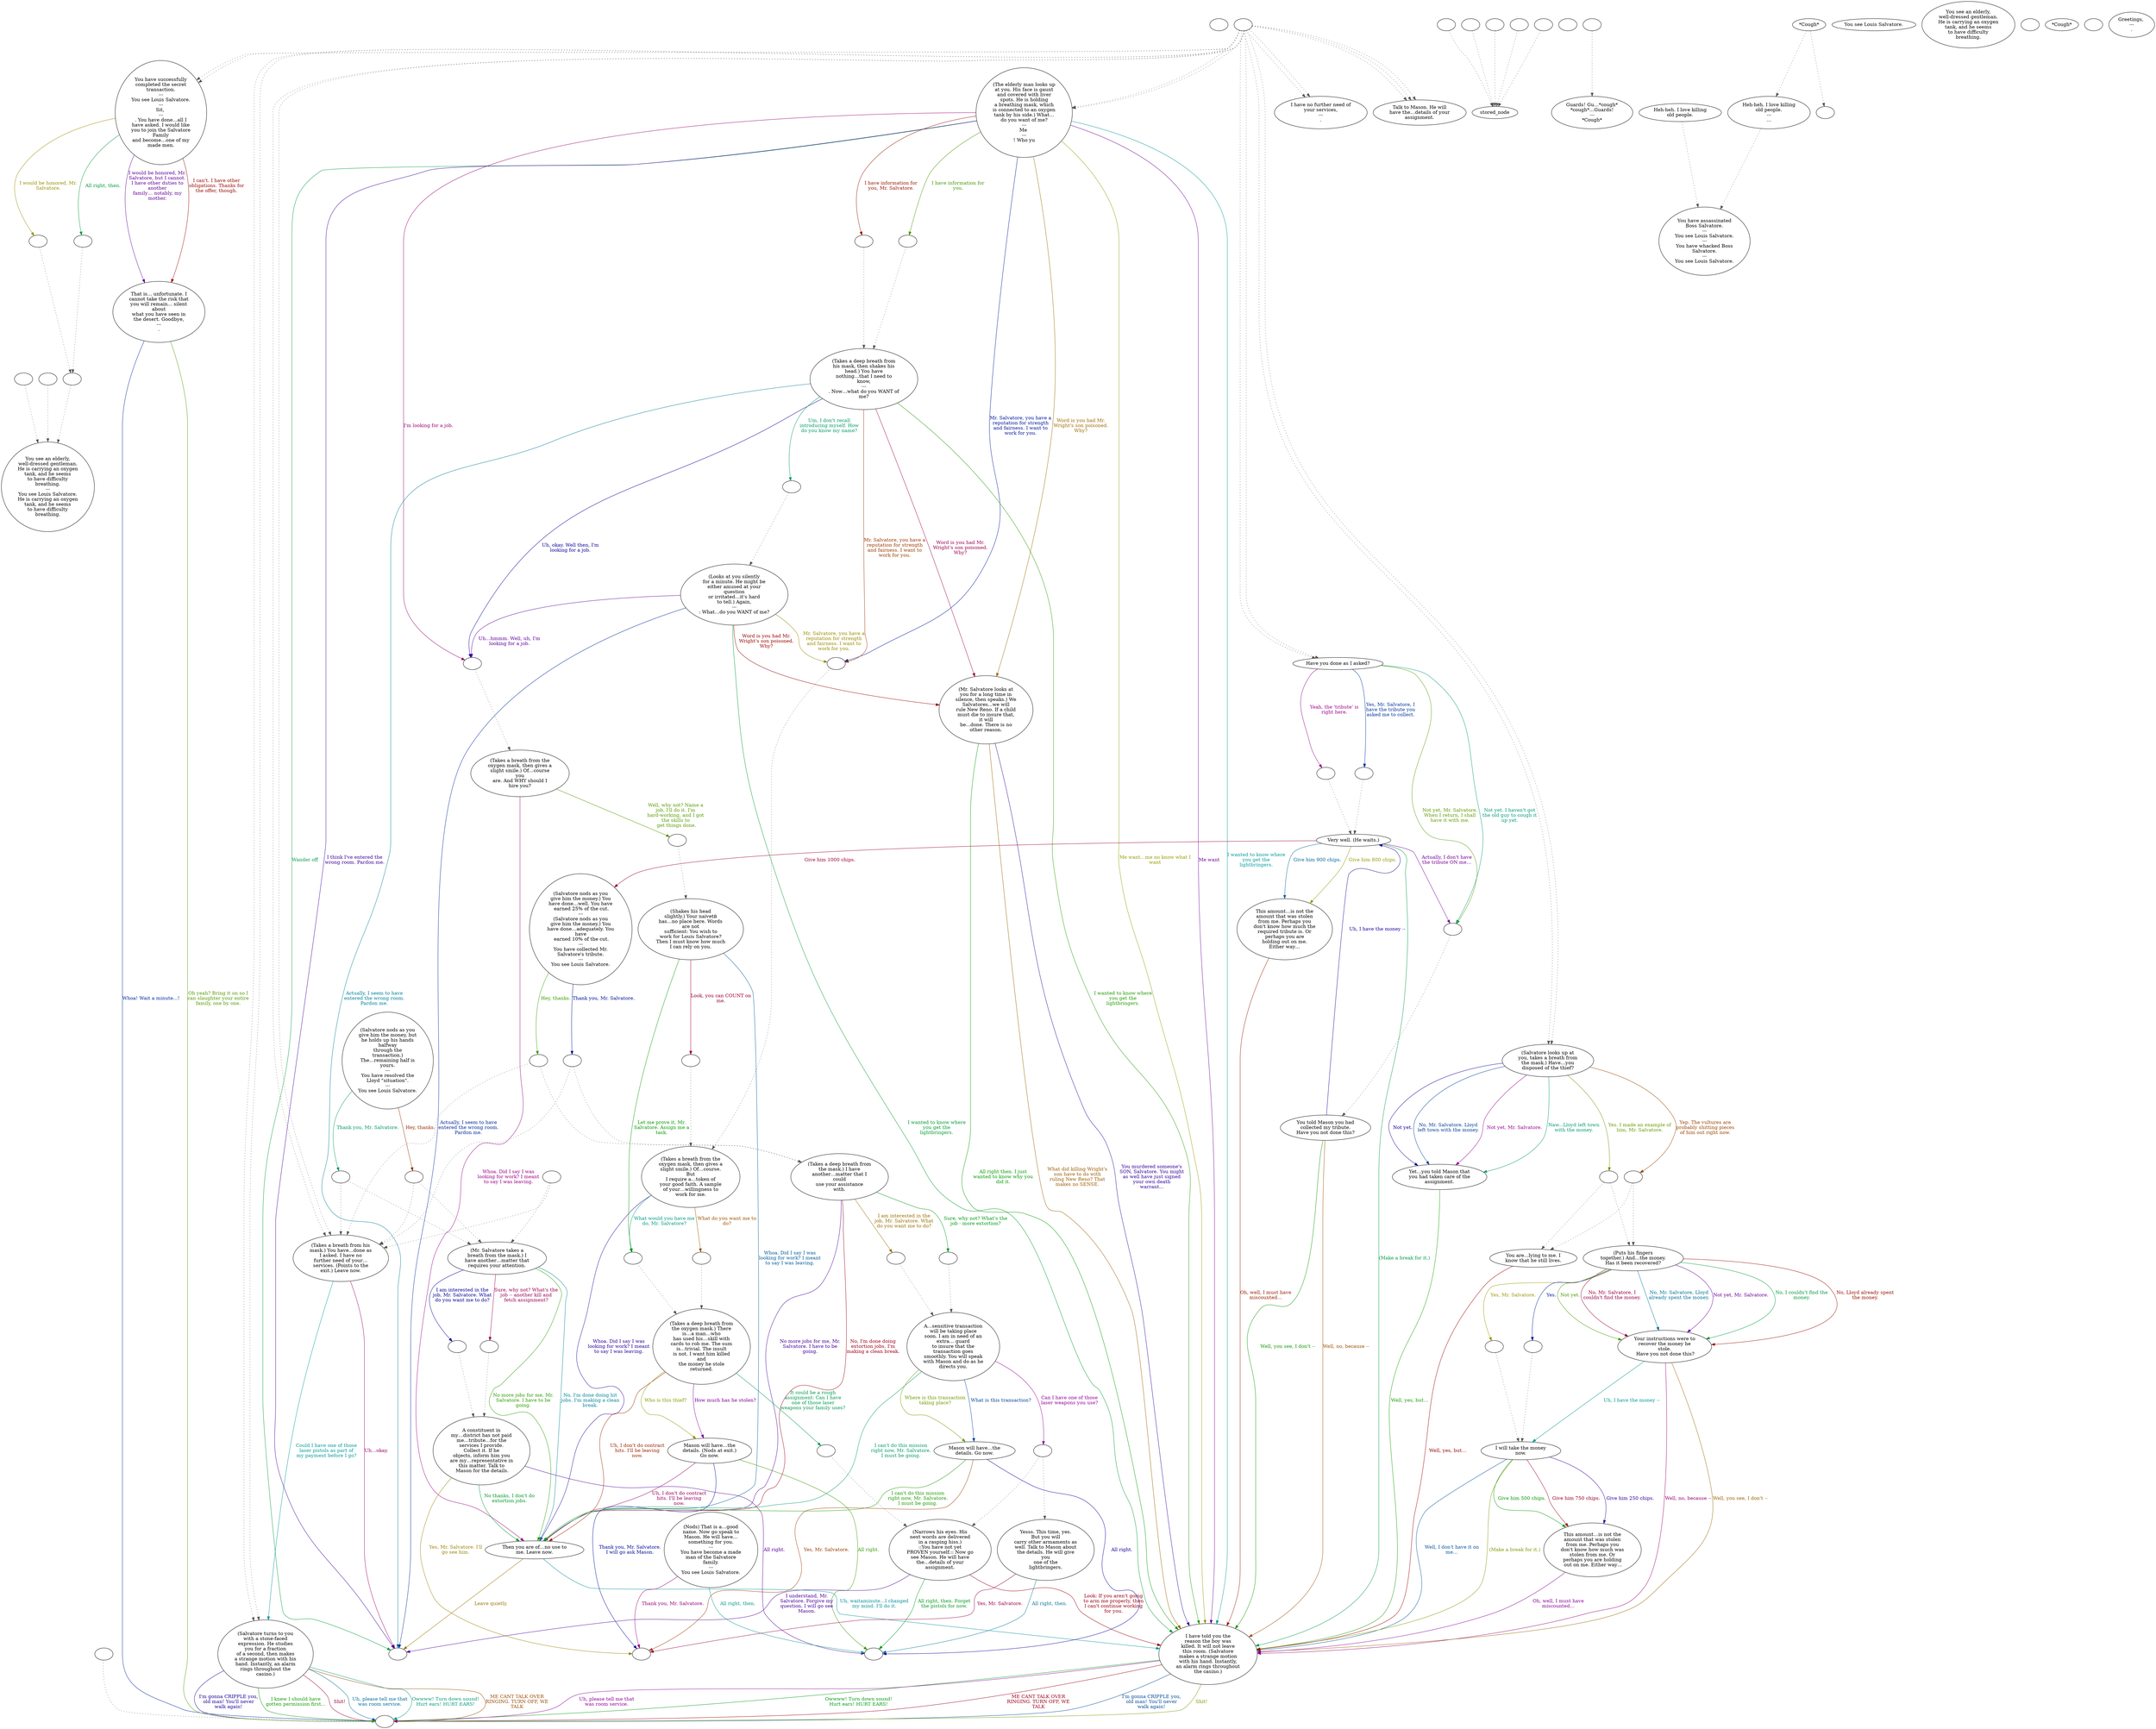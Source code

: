 digraph ncSalvat {
  "checkPartyMembersNearDoor" [style=filled       fillcolor="#FFFFFF"       color="#000000"]
  "checkPartyMembersNearDoor" [label=""]
  "ChooseFromList" [style=filled       fillcolor="#FFFFFF"       color="#000000"]
  "ChooseFromList" [label="You see an elderly,\nwell-dressed gentleman.\nHe is carrying an oxygen\ntank, and he seems\nto have difficulty\nbreathing.\n---\nYou see Louis Salvatore.\nHe is carrying an oxygen\ntank, and he seems\nto have difficulty\nbreathing."]
  "CLICK_PREV" [style=filled       fillcolor="#FFFFFF"       color="#000000"]
  "CLICK_PREV" -> "ChooseFromList" [style=dotted color="#555555"]
  "CLICK_PREV" [label=""]
  "CLICK_0" [style=filled       fillcolor="#FFFFFF"       color="#000000"]
  "CLICK_0" -> "stored_node" [style=dotted color="#555555"]
  "CLICK_0" [label=""]
  "CLICK_1" [style=filled       fillcolor="#FFFFFF"       color="#000000"]
  "CLICK_1" -> "stored_node" [style=dotted color="#555555"]
  "CLICK_1" [label=""]
  "CLICK_2" [style=filled       fillcolor="#FFFFFF"       color="#000000"]
  "CLICK_2" -> "stored_node" [style=dotted color="#555555"]
  "CLICK_2" [label=""]
  "CLICK_3" [style=filled       fillcolor="#FFFFFF"       color="#000000"]
  "CLICK_3" -> "stored_node" [style=dotted color="#555555"]
  "CLICK_3" [label=""]
  "CLICK_4" [style=filled       fillcolor="#FFFFFF"       color="#000000"]
  "CLICK_4" -> "stored_node" [style=dotted color="#555555"]
  "CLICK_4" [label=""]
  "CLICK_MORE" [style=filled       fillcolor="#FFFFFF"       color="#000000"]
  "CLICK_MORE" -> "ChooseFromList" [style=dotted color="#555555"]
  "CLICK_MORE" [label=""]
  "start" [style=filled       fillcolor="#FFFFFF"       color="#000000"]
  "start" [label=""]
  "critter_p_proc" [style=filled       fillcolor="#FFFFFF"       color="#000000"]
  "critter_p_proc" -> "Node002" [style=dotted color="#555555"]
  "critter_p_proc" [label=""]
  "pickup_p_proc" [style=filled       fillcolor="#FFFFFF"       color="#000000"]
  "pickup_p_proc" -> "Node998" [style=dotted color="#555555"]
  "pickup_p_proc" [label=""]
  "talk_p_proc" [style=filled       fillcolor="#FFFFFF"       color="#000000"]
  "talk_p_proc" -> "Node041" [style=dotted color="#555555"]
  "talk_p_proc" -> "Node003" [style=dotted color="#555555"]
  "talk_p_proc" -> "Node003" [style=dotted color="#555555"]
  "talk_p_proc" -> "Node015" [style=dotted color="#555555"]
  "talk_p_proc" -> "Node016" [style=dotted color="#555555"]
  "talk_p_proc" -> "Node016" [style=dotted color="#555555"]
  "talk_p_proc" -> "Node015" [style=dotted color="#555555"]
  "talk_p_proc" -> "Node027" [style=dotted color="#555555"]
  "talk_p_proc" -> "Node027" [style=dotted color="#555555"]
  "talk_p_proc" -> "Node015" [style=dotted color="#555555"]
  "talk_p_proc" -> "Node037" [style=dotted color="#555555"]
  "talk_p_proc" -> "Node037" [style=dotted color="#555555"]
  "talk_p_proc" -> "Node032" [style=dotted color="#555555"]
  "talk_p_proc" -> "Node032" [style=dotted color="#555555"]
  "talk_p_proc" -> "Node041" [style=dotted color="#555555"]
  "talk_p_proc" -> "Node004" [style=dotted color="#555555"]
  "talk_p_proc" -> "Node004" [style=dotted color="#555555"]
  "talk_p_proc" [label=""]
  "destroy_p_proc" [style=filled       fillcolor="#FFFFFF"       color="#000000"]
  "destroy_p_proc" [label="You have assassinated\nBoss Salvatore.\n---\nYou see Louis Salvatore.\n---\nYou have whacked Boss\nSalvatore.\n---\nYou see Louis Salvatore."]
  "look_at_p_proc" [style=filled       fillcolor="#FFFFFF"       color="#000000"]
  "look_at_p_proc" [label="You see Louis Salvatore."]
  "description_p_proc" [style=filled       fillcolor="#FFFFFF"       color="#000000"]
  "description_p_proc" [label="You see an elderly,\nwell-dressed gentleman.\nHe is carrying an oxygen\ntank, and he seems\nto have difficulty\nbreathing."]
  "use_skill_on_p_proc" [style=filled       fillcolor="#FFFFFF"       color="#000000"]
  "use_skill_on_p_proc" [label=""]
  "damage_p_proc" [style=filled       fillcolor="#FFFFFF"       color="#000000"]
  "damage_p_proc" [label="*Cough*"]
  "map_enter_p_proc" [style=filled       fillcolor="#FFFFFF"       color="#000000"]
  "map_enter_p_proc" [label=""]
  "map_exit_p_proc" [style=filled       fillcolor="#FFFFFF"       color="#000000"]
  "map_exit_p_proc" -> "destroy_p_proc" [style=dotted color="#555555"]
  "map_exit_p_proc" [label="Heh-heh. I love killing\nold people."]
  "timed_event_p_proc" [style=filled       fillcolor="#FFFFFF"       color="#000000"]
  "timed_event_p_proc" -> "Node042" [style=dotted color="#555555"]
  "timed_event_p_proc" -> "Node001" [style=dotted color="#555555"]
  "timed_event_p_proc" [label="*Cough*"]
  "Node998" [style=filled       fillcolor="#FFFFFF"       color="#000000"]
  "Node998" [label=""]
  "Node999" [style=filled       fillcolor="#FFFFFF"       color="#000000"]
  "Node999" [label=""]
  "Node001" [style=filled       fillcolor="#FFFFFF"       color="#000000"]
  "Node001" [label=""]
  "Node002" [style=filled       fillcolor="#FFFFFF"       color="#000000"]
  "Node002" [label="Guards! Gu…*cough*\n*cough*…Guards!\n---\n*Cough*"]
  "Node003" [style=filled       fillcolor="#FFFFFF"       color="#000000"]
  "Node003" [label="(Salvatore turns to you\nwith a stone-faced\nexpression. He studies\nyou for a fraction\nof a second, then makes\na strange motion with his\nhand. Instantly, an alarm\nrings throughout the\ncasino.)"]
  "Node003" -> "Node998" [label="Owwww! Turn down sound!\nHurt ears! HURT EARS!" color="#009977" fontcolor="#009977"]
  "Node003" -> "Node998" [label="ME CANT TALK OVER\nRINGING. TURN OFF, WE\nTALK" color="#994A00" fontcolor="#994A00"]
  "Node003" -> "Node998" [label="I'm gonna CRIPPLE you,\nold man! You'll never\nwalk again!" color="#1D0099" fontcolor="#1D0099"]
  "Node003" -> "Node998" [label="I knew I should have\ngotten permission first…" color="#0F9900" fontcolor="#0F9900"]
  "Node003" -> "Node998" [label="Shit!" color="#99003C" fontcolor="#99003C"]
  "Node003" -> "Node998" [label="Uh, please tell me that\nwas room service." color="#006899" fontcolor="#006899"]
  "Node004" [style=filled       fillcolor="#FFFFFF"       color="#000000"]
  "Node004" [label="(The elderly man looks up\nat you. His face is gaunt\nand covered with liver\nspots. He is holding\na breathing mask, which\nis connected to an oxygen\ntank by his side.) What…\ndo you want of me?\n---\nMe \n---\n! Who yu"]
  "Node004" -> "Node005" [label="Me want…me no know what I\nwant" color="#959900" fontcolor="#959900"]
  "Node004" -> "Node005" [label="Me want" color="#700099" fontcolor="#700099"]
  "Node004" -> "Node999" [label="Wander off" color="#009944" fontcolor="#009944"]
  "Node004" -> "Node994" [label="I have information for\nyou, Mr. Salvatore." color="#991700" fontcolor="#991700"]
  "Node004" -> "Node992" [label="Mr. Salvatore, you have a\nreputation for strength\nand fairness. I want to\nwork for you." color="#001699" fontcolor="#001699"]
  "Node004" -> "Node995" [label="I have information for\nyou." color="#429900" fontcolor="#429900"]
  "Node004" -> "Node993" [label="I'm looking for a job." color="#99006F" fontcolor="#99006F"]
  "Node004" -> "Node005" [label="I wanted to know where\nyou get the\nlightbringers." color="#009996" fontcolor="#009996"]
  "Node004" -> "Node043" [label="Word is you had Mr.\nWright's son poisoned.\nWhy?" color="#996A00" fontcolor="#996A00"]
  "Node004" -> "Node999" [label="I think I've entered the\nwrong room. Pardon me." color="#3D0099" fontcolor="#3D0099"]
  "Node005" [style=filled       fillcolor="#FFFFFF"       color="#000000"]
  "Node005" [label="I have told you the\nreason the boy was\nkilled. It will not leave\nthis room. (Salvatore\nmakes a strange motion\nwith his hand. Instantly,\nan alarm rings throughout\nthe casino.)"]
  "Node005" -> "Node998" [label="Owwww! Turn down sound!\nHurt ears! HURT EARS!" color="#009910" fontcolor="#009910"]
  "Node005" -> "Node998" [label="ME CANT TALK OVER\nRINGING. TURN OFF, WE\nTALK" color="#99001C" fontcolor="#99001C"]
  "Node005" -> "Node998" [label="I'm gonna CRIPPLE you,\nold man! You'll never\nwalk again!" color="#004999" fontcolor="#004999"]
  "Node005" -> "Node998" [label="Shit!" color="#759900" fontcolor="#759900"]
  "Node005" -> "Node998" [label="Uh, please tell me that\nwas room service." color="#900099" fontcolor="#900099"]
  "Node006" [style=filled       fillcolor="#FFFFFF"       color="#000000"]
  "Node006" [label="(Takes a deep breath from\nhis mask, then shakes his\nhead.) You have\nnothing…that I need to\nknow,\n---\n. Now…what do you WANT of\nme?"]
  "Node006" -> "Node991" [label="Um, I don't recall\nintroducing myself. How\ndo you know my name?" color="#009963" fontcolor="#009963"]
  "Node006" -> "Node992" [label="Mr. Salvatore, you have a\nreputation for strength\nand fairness. I want to\nwork for you." color="#993700" fontcolor="#993700"]
  "Node006" -> "Node993" [label="Uh, okay. Well then, I'm\nlooking for a job." color="#0A0099" fontcolor="#0A0099"]
  "Node006" -> "Node005" [label="I wanted to know where\nyou get the\nlightbringers." color="#239900" fontcolor="#239900"]
  "Node006" -> "Node043" [label="Word is you had Mr.\nWright's son poisoned.\nWhy?" color="#99004F" fontcolor="#99004F"]
  "Node006" -> "Node999" [label="Actually, I seem to have\nentered the wrong room.\nPardon me." color="#007C99" fontcolor="#007C99"]
  "Node007" [style=filled       fillcolor="#FFFFFF"       color="#000000"]
  "Node007" [label="(Looks at you silently\nfor a minute. He might be\neither amused at your\nquestion\nor irritated…it's hard\nto tell.) Again,\n---\n: What…do you WANT of me?"]
  "Node007" -> "Node992" [label="Mr. Salvatore, you have a\nreputation for strength\nand fairness. I want to\nwork for you." color="#998900" fontcolor="#998900"]
  "Node007" -> "Node993" [label="Uh…hmmm. Well, uh, I'm\nlooking for a job." color="#5D0099" fontcolor="#5D0099"]
  "Node007" -> "Node005" [label="I wanted to know where\nyou get the\nlightbringers." color="#009930" fontcolor="#009930"]
  "Node007" -> "Node043" [label="Word is you had Mr.\nWright's son poisoned.\nWhy?" color="#990300" fontcolor="#990300"]
  "Node007" -> "Node999" [label="Actually, I seem to have\nentered the wrong room.\nPardon me." color="#002999" fontcolor="#002999"]
  "Node008" [style=filled       fillcolor="#FFFFFF"       color="#000000"]
  "Node008" [label="(Takes a breath from the\noxygen mask, then gives a\nslight smile.) Of…course\nyou\nare. And WHY should I\nhire you?"]
  "Node008" -> "Node990" [label="Well, why not? Name a\njob, I'll do it. I'm\nhard-working, and I got\nthe skills to\n get things done." color="#569900" fontcolor="#569900"]
  "Node008" -> "Node013" [label="Whoa. Did I say I was\nlooking for work? I meant\nto say I was leaving." color="#990082" fontcolor="#990082"]
  "Node009" [style=filled       fillcolor="#FFFFFF"       color="#000000"]
  "Node009" [label="(Takes a breath from the\noxygen mask, then gives a\nslight smile.) Of…course.\nBut\nI require a…token of\nyour good faith. A sample\nof your…willingness to\nwork for me."]
  "Node009" -> "Node988" [label="What would you have me\ndo, Mr. Salvatore?" color="#009983" fontcolor="#009983"]
  "Node009" -> "Node989" [label="What do you want me to\ndo?" color="#995600" fontcolor="#995600"]
  "Node009" -> "Node013" [label="Whoa. Did I say I was\nlooking for work? I meant\nto say I was leaving." color="#2A0099" fontcolor="#2A0099"]
  "Node010" [style=filled       fillcolor="#FFFFFF"       color="#000000"]
  "Node010" [label="(Shakes his head\nslightly.) Your naivetй\nhas…no place here. Words\nare not\nsufficient: You wish to\nwork for Louis Salvatore?\nThen I must know how much\nI can rely on you."]
  "Node010" -> "Node988" [label="Let me prove it, Mr.\nSalvatore. Assign me a\ntask." color="#039900" fontcolor="#039900"]
  "Node010" -> "Node987" [label="Look, you can COUNT on\nme." color="#990030" fontcolor="#990030"]
  "Node010" -> "Node013" [label="Whoa. Did I say I was\nlooking for work? I meant\nto say I was leaving." color="#005C99" fontcolor="#005C99"]
  "Node011" [style=filled       fillcolor="#FFFFFF"       color="#000000"]
  "Node011" [label="(Takes a deep breath from\nthe oxygen mask.) There\nis…a man…who\nhas used his…skill with\ncards to rob me. The sum\nis...trivial. The insult\nis not. I want him killed\nand\nthe money he stole\nreturned."]
  "Node011" -> "Node012" [label="Who is this thief?" color="#899900" fontcolor="#899900"]
  "Node011" -> "Node012" [label="How much has he stolen?" color="#7C0099" fontcolor="#7C0099"]
  "Node011" -> "Node986" [label="It could be a rough\nassignment: Can I have\none of those laser\nweapons your family uses?" color="#009950" fontcolor="#009950"]
  "Node011" -> "Node013" [label="Uh, I don't do contract\nhits. I'll be leaving\nnow." color="#992300" fontcolor="#992300"]
  "Node012" [style=filled       fillcolor="#FFFFFF"       color="#000000"]
  "Node012" [label="Mason will have…the\ndetails. (Nods at exit.)\nGo now."]
  "Node012" -> "Node984" [label="Thank you, Mr. Salvatore.\nI will go ask Mason." color="#000A99" fontcolor="#000A99"]
  "Node012" -> "Node985" [label="All right." color="#369900" fontcolor="#369900"]
  "Node012" -> "Node013" [label="Uh, I don't do contract\nhits. I'll be leaving\nnow." color="#990063" fontcolor="#990063"]
  "Node013" [style=filled       fillcolor="#FFFFFF"       color="#000000"]
  "Node013" [label="Then you are of…no use to\nme. Leave now."]
  "Node013" -> "Node005" [label="Uh, waitaminute…I changed\nmy mind. I'll do it." color="#009099" fontcolor="#009099"]
  "Node013" -> "Node999" [label="Leave quietly." color="#997600" fontcolor="#997600"]
  "Node014" [style=filled       fillcolor="#FFFFFF"       color="#000000"]
  "Node014" [label="(Narrows his eyes. His\nnext words are delivered\nin a rasping hiss.)\n::You have not yet\nPROVEN yourself.:: Now go\nsee Mason. He will have\nthe…details of your\nassignment."]
  "Node014" -> "Node999" [label="I understand, Mr.\nSalvatore. Forgive my\nquestion. I will go see\nMason." color="#490099" fontcolor="#490099"]
  "Node014" -> "Node985" [label="All right, then. Forget\nthe pistols for now." color="#00991D" fontcolor="#00991D"]
  "Node014" -> "Node005" [label="Look: If you aren't going\nto arm me properly, then\nI can't continue working\nfor you." color="#990010" fontcolor="#990010"]
  "Node015" [style=filled       fillcolor="#FFFFFF"       color="#000000"]
  "Node015" [label="Talk to Mason. He will\nhave the…details of your\nassignment."]
  "Node016" [style=filled       fillcolor="#FFFFFF"       color="#000000"]
  "Node016" [label="(Salvatore looks up at\nyou, takes a breath from\nthe mask.) Have…you\ndisposed of the thief?"]
  "Node016" -> "Node017" [label="No, Mr. Salvatore. Lloyd\nleft town with the money." color="#003D99" fontcolor="#003D99"]
  "Node016" -> "Node982" [label="Yes. I made an example of\nhim, Mr. Salvatore." color="#699900" fontcolor="#699900"]
  "Node016" -> "Node017" [label="Not yet, Mr. Salvatore." color="#990096" fontcolor="#990096"]
  "Node016" -> "Node017" [label="Naw...Lloyd left town\nwith the money." color="#00996F" fontcolor="#00996F"]
  "Node016" -> "Node983" [label="Yep. The vultures are\nprobably shitting pieces\nof him out right now." color="#994300" fontcolor="#994300"]
  "Node016" -> "Node017" [label="Not yet." color="#160099" fontcolor="#160099"]
  "Node017" [style=filled       fillcolor="#FFFFFF"       color="#000000"]
  "Node017" [label="Yet…you told Mason that\nyou had taken care of the\nassignment."]
  "Node017" -> "Node005" [label="Well, yes, but…" color="#179900" fontcolor="#179900"]
  "Node018" [style=filled       fillcolor="#FFFFFF"       color="#000000"]
  "Node018" [label="(Puts his fingers\ntogether.) And…the money.\nHas it been recovered?"]
  "Node018" -> "Node019" [label="No, Mr. Salvatore, I\ncouldn't find the money." color="#990043" fontcolor="#990043"]
  "Node018" -> "Node019" [label="No, Mr. Salvatore, Lloyd\nalready spent the money." color="#007099" fontcolor="#007099"]
  "Node018" -> "Node980" [label="Yes, Mr. Salvatore." color="#999500" fontcolor="#999500"]
  "Node018" -> "Node019" [label="Not yet, Mr. Salvatore." color="#690099" fontcolor="#690099"]
  "Node018" -> "Node019" [label="No, I couldn't find the\nmoney." color="#00993C" fontcolor="#00993C"]
  "Node018" -> "Node019" [label="No, Lloyd already spent\nthe money." color="#991000" fontcolor="#991000"]
  "Node018" -> "Node981" [label="Yes." color="#001D99" fontcolor="#001D99"]
  "Node018" -> "Node019" [label="Not yet." color="#4A9900" fontcolor="#4A9900"]
  "Node019" [style=filled       fillcolor="#FFFFFF"       color="#000000"]
  "Node019" [label="Your instructions were to\nrecover the money he\nstole.\n Have you not done this?"]
  "Node019" -> "Node005" [label="Well, no, because --" color="#990076" fontcolor="#990076"]
  "Node019" -> "Node020" [label="Uh, I have the money --" color="#00998F" fontcolor="#00998F"]
  "Node019" -> "Node005" [label="Well, you see, I don't --" color="#996200" fontcolor="#996200"]
  "Node020" [style=filled       fillcolor="#FFFFFF"       color="#000000"]
  "Node020" [label="I will take the money\nnow."]
  "Node020" -> "Node021" [label="Give him 250 chips." color="#360099" fontcolor="#360099"]
  "Node020" -> "Node021" [label="Give him 500 chips." color="#009909" fontcolor="#009909"]
  "Node020" -> "Node021" [label="Give him 750 chips." color="#990024" fontcolor="#990024"]
  "Node020" -> "Node005" [label="Well, I don't have it on\nme…" color="#005099" fontcolor="#005099"]
  "Node020" -> "Node005" [label="(Make a break for it.)" color="#7D9900" fontcolor="#7D9900"]
  "Node021" [style=filled       fillcolor="#FFFFFF"       color="#000000"]
  "Node021" [label="This amount…is not the\namount that was stolen\nfrom me. Perhaps you\ndon't know how much was\nstolen from me. Or\nperhaps you are holding\n out on me. Either way…"]
  "Node021" -> "Node005" [label="Oh, well, I must have\nmiscounted…" color="#880099" fontcolor="#880099"]
  "Node022" [style=filled       fillcolor="#FFFFFF"       color="#000000"]
  "Node022" [label="(Salvatore nods as you\ngive him the money, but\nhe holds up his hands\nhalfway\nthrough the\ntransaction.)\nThe…remaining half is\nyours.\n---\nYou have resolved the\nLloyd \"situation\".\n---\nYou see Louis Salvatore."]
  "Node022" -> "Node978" [label="Thank you, Mr. Salvatore." color="#00995C" fontcolor="#00995C"]
  "Node022" -> "Node979" [label="Hey, thanks." color="#992F00" fontcolor="#992F00"]
  "Node024" [style=filled       fillcolor="#FFFFFF"       color="#000000"]
  "Node024" [label="(Mr. Salvatore takes a\nbreath from the mask.) I\nhave another…matter that\nrequires your attention."]
  "Node024" -> "Node973" [label="I am interested in the\njob, Mr. Salvatore. What\ndo you want me to do?" color="#020099" fontcolor="#020099"]
  "Node024" -> "Node013" [label="No more jobs for me, Mr.\nSalvatore. I have to be\ngoing." color="#2A9900" fontcolor="#2A9900"]
  "Node024" -> "Node974" [label="Sure, why not? What's the\njob -- another kill and\nfetch assignment?" color="#990057" fontcolor="#990057"]
  "Node024" -> "Node013" [label="No, I'm done doing hit\njobs. I'm making a clean\nbreak." color="#008399" fontcolor="#008399"]
  "Node025" [style=filled       fillcolor="#FFFFFF"       color="#000000"]
  "Node025" [label="A constituent in\nmy…district has not paid\nme…tribute…for the\nservices I provide.\nCollect it. If he\nobjects, inform him you\nare my…representative in\nthis matter. Talk to\n Mason for the details."]
  "Node025" -> "Node984" [label="Yes, Mr. Salvatore. I'll\ngo see him." color="#998200" fontcolor="#998200"]
  "Node025" -> "Node985" [label="All right." color="#550099" fontcolor="#550099"]
  "Node025" -> "Node013" [label="No thanks, I don't do\nextortion jobs." color="#009929" fontcolor="#009929"]
  "Node026" [style=filled       fillcolor="#FFFFFF"       color="#000000"]
  "Node026" [label="You are...lying to me. I\nknow that he still lives."]
  "Node026" -> "Node005" [label="Well, yes, but…" color="#990004" fontcolor="#990004"]
  "Node027" [style=filled       fillcolor="#FFFFFF"       color="#000000"]
  "Node027" [label="Have you done as I asked?"]
  "Node027" -> "Node972" [label="Yes, Mr. Salvatore, I\nhave the tribute you\nasked me to collect." color="#003199" fontcolor="#003199"]
  "Node027" -> "Node970" [label="Not yet, Mr. Salvatore.\nWhen I return, I shall\nhave it with me." color="#5D9900" fontcolor="#5D9900"]
  "Node027" -> "Node971" [label="Yeah, the 'tribute' is\nright here." color="#99008A" fontcolor="#99008A"]
  "Node027" -> "Node970" [label="Not yet. I haven't got\nthe old guy to cough it\nup yet." color="#00997B" fontcolor="#00997B"]
  "Node028" [style=filled       fillcolor="#FFFFFF"       color="#000000"]
  "Node028" [label="You told Mason you had\ncollected my tribute.\nHave you not done this?"]
  "Node028" -> "Node005" [label="Well, no, because --" color="#994F00" fontcolor="#994F00"]
  "Node028" -> "Node029" [label="Uh, I have the money --" color="#220099" fontcolor="#220099"]
  "Node028" -> "Node005" [label="Well, you see, I don't --" color="#0B9900" fontcolor="#0B9900"]
  "Node029" [style=filled       fillcolor="#FFFFFF"       color="#000000"]
  "Node029" [label="Very well. (He waits.)"]
  "Node029" -> "Node031" [label="Give him 1000 chips." color="#990037" fontcolor="#990037"]
  "Node029" -> "Node030" [label="Give him 900 chips." color="#006499" fontcolor="#006499"]
  "Node029" -> "Node030" [label="Give him 800 chips." color="#909900" fontcolor="#909900"]
  "Node029" -> "Node970" [label="Actually, I don't have\nthe tribute ON me…" color="#750099" fontcolor="#750099"]
  "Node029" -> "Node005" [label="(Make a break for it.)" color="#009948" fontcolor="#009948"]
  "Node030" [style=filled       fillcolor="#FFFFFF"       color="#000000"]
  "Node030" [label="This amount…is not the\namount that was stolen\nfrom me. Perhaps you\ndon't know how much the\nrequired tribute is. Or\nperhaps you are\nholding out on me.\nEither way…"]
  "Node030" -> "Node005" [label="Oh, well, I must have\nmiscounted…" color="#991C00" fontcolor="#991C00"]
  "Node031" [style=filled       fillcolor="#FFFFFF"       color="#000000"]
  "Node031" [label="(Salvatore nods as you\ngive him the money.) You\nhave done…well. You have\n earned 25% of the cut.\n---\n(Salvatore nods as you\ngive him the money.) You\nhave done…adequately. You\nhave\n earned 10% of the cut.\n---\nYou have collected Mr.\nSalvatore's tribute.\n---\nYou see Louis Salvatore."]
  "Node031" -> "Node968" [label="Thank you, Mr. Salvatore." color="#001199" fontcolor="#001199"]
  "Node031" -> "Node969" [label="Hey, thanks." color="#3E9900" fontcolor="#3E9900"]
  "Node032" [style=filled       fillcolor="#FFFFFF"       color="#000000"]
  "Node032" [label="(Takes a breath from his\nmask.) You have...done as\nI asked. I have no\nfurther need of your…\nservices. (Points to the\nexit.) Leave now."]
  "Node032" -> "Node999" [label="Uh…okay." color="#99006A" fontcolor="#99006A"]
  "Node032" -> "Node003" [label="Could I have one of those\nlaser pistols as part of\nmy payment before I go?" color="#009799" fontcolor="#009799"]
  "Node033" [style=filled       fillcolor="#FFFFFF"       color="#000000"]
  "Node033" [label="(Takes a deep breath from\nthe mask.) I have\nanother…matter that I\ncould\nuse your assistance\nwith."]
  "Node033" -> "Node966" [label="I am interested in the\njob, Mr. Salvatore. What\ndo you want me to do?" color="#996E00" fontcolor="#996E00"]
  "Node033" -> "Node013" [label="No more jobs for me, Mr.\nSalvatore. I have to be\ngoing." color="#420099" fontcolor="#420099"]
  "Node033" -> "Node967" [label="Sure, why not? What's the\njob - more extortion?" color="#009915" fontcolor="#009915"]
  "Node033" -> "Node013" [label="No, I'm done doing\nextortion jobs. I'm\nmaking a clean break." color="#990018" fontcolor="#990018"]
  "Node034" [style=filled       fillcolor="#FFFFFF"       color="#000000"]
  "Node034" [label="A…sensitive transaction\nwill be taking place\nsoon. I am in need of an\nextra… guard\nto insure that the\ntransaction goes\nsmoothly. You will speak\nwith Mason and do as he\ndirects you."]
  "Node034" -> "Node035" [label="What is this transaction?" color="#004499" fontcolor="#004499"]
  "Node034" -> "Node035" [label="Where is this transaction\ntaking place?" color="#719900" fontcolor="#719900"]
  "Node034" -> "Node965" [label="Can I have one of those\nlaser weapons you use?" color="#950099" fontcolor="#950099"]
  "Node034" -> "Node013" [label="I can't do this mission\nright now, Mr. Salvatore.\nI must be going." color="#009968" fontcolor="#009968"]
  "Node035" [style=filled       fillcolor="#FFFFFF"       color="#000000"]
  "Node035" [label="Mason will have…the\ndetails. Go now."]
  "Node035" -> "Node984" [label="Yes, Mr. Salvatore." color="#993B00" fontcolor="#993B00"]
  "Node035" -> "Node985" [label="All right." color="#0F0099" fontcolor="#0F0099"]
  "Node035" -> "Node013" [label="I can't do this mission\nright now, Mr. Salvatore.\nI must be going." color="#1E9900" fontcolor="#1E9900"]
  "Node036" [style=filled       fillcolor="#FFFFFF"       color="#000000"]
  "Node036" [label="Yesss. This time, yes.\nBut you will\ncarry other armaments as\nwell. Talk to Mason about\nthe details. He will give\nyou\none of the\nlightbringers."]
  "Node036" -> "Node984" [label="Yes, Mr. Salvatore." color="#99004B" fontcolor="#99004B"]
  "Node036" -> "Node985" [label="All right, then." color="#007799" fontcolor="#007799"]
  "Node037" [style=filled       fillcolor="#FFFFFF"       color="#000000"]
  "Node037" [label="You have successfully\ncompleted the secret\ntransaction.\n---\nYou see Louis Salvatore.\n---\nSit, \n---\n. You have done…all I\nhave asked. I would like\nyou to join the Salvatore\nFamily\nand become…one of my\nmade men."]
  "Node037" -> "Node963" [label="I would be honored, Mr.\nSalvatore." color="#998E00" fontcolor="#998E00"]
  "Node037" -> "Node037a" [label="I would be honored, Mr.\nSalvatore, but I cannot.\nI have other duties to\nanother\nfamily… notably, my\nmother." color="#610099" fontcolor="#610099"]
  "Node037" -> "Node964" [label="All right, then." color="#009935" fontcolor="#009935"]
  "Node037" -> "Node037a" [label="I can't. I have other\nobligations. Thanks for\nthe offer, though." color="#990800" fontcolor="#990800"]
  "Node037a" [style=filled       fillcolor="#FFFFFF"       color="#000000"]
  "Node037a" [label="That is... unfortunate. I\ncannot take the risk that\nyou will remain... silent\nabout\nwhat you have seen in\nthe desert. Goodbye,\n---\n."]
  "Node037a" -> "Node998" [label="Whoa! Wait a minute...!" color="#002599" fontcolor="#002599"]
  "Node037a" -> "Node998" [label="Oh yeah? Bring it on so I\ncan slaughter your entire\nfamily, one by one." color="#519900" fontcolor="#519900"]
  "Node038" [style=filled       fillcolor="#FFFFFF"       color="#000000"]
  "Node038" -> "ChooseFromList" [style=dotted color="#555555"]
  "Node038" [label=""]
  "Node039" [style=filled       fillcolor="#FFFFFF"       color="#000000"]
  "Node039" [label="(Nods) That is a…good\nname. Now go speak to\nMason. He will have…\nsomething for you.\n---\nYou have become a made\nman of the Salvatore\nfamily.\n---\nYou see Louis Salvatore."]
  "Node039" -> "Node984" [label="Thank you, Mr. Salvatore." color="#99007E" fontcolor="#99007E"]
  "Node039" -> "Node985" [label="All right, then." color="#009987" fontcolor="#009987"]
  "Node040" [style=filled       fillcolor="#FFFFFF"       color="#000000"]
  "Node040" [label="Greetings, \n---\n."]
  "Node041" [style=filled       fillcolor="#FFFFFF"       color="#000000"]
  "Node041" [label="I have no further need of\nyour services,\n---\n."]
  "Node042" [style=filled       fillcolor="#FFFFFF"       color="#000000"]
  "Node042" -> "destroy_p_proc" [style=dotted color="#555555"]
  "Node042" [label="Heh-heh. I love killing\nold people.\n---\n..."]
  "Node043" [style=filled       fillcolor="#FFFFFF"       color="#000000"]
  "Node043" [label="(Mr. Salvatore looks at\nyou for a long time in\nsilence, then speaks.) We\nSalvatores...we will\nrule New Reno. If a child\nmust die to insure that,\nit will\nbe...done. There is no\nother reason."]
  "Node043" -> "Node005" [label="What did killing Wright's\nson have to do with\nruling New Reno? That\nmakes no SENSE." color="#995B00" fontcolor="#995B00"]
  "Node043" -> "Node005" [label="You murdered someone's\nSON, Salvatore. You might\nas well have just signed\nyour own death\nwarrant..." color="#2E0099" fontcolor="#2E0099"]
  "Node043" -> "Node005" [label="All right then. I just\nwanted to know why you\ndid it." color="#009902" fontcolor="#009902"]
  "Node995" [style=filled       fillcolor="#FFFFFF"       color="#000000"]
  "Node995" -> "Node006" [style=dotted color="#555555"]
  "Node995" [label=""]
  "Node994" [style=filled       fillcolor="#FFFFFF"       color="#000000"]
  "Node994" -> "Node006" [style=dotted color="#555555"]
  "Node994" [label=""]
  "Node993" [style=filled       fillcolor="#FFFFFF"       color="#000000"]
  "Node993" -> "Node008" [style=dotted color="#555555"]
  "Node993" [label=""]
  "Node992" [style=filled       fillcolor="#FFFFFF"       color="#000000"]
  "Node992" -> "Node009" [style=dotted color="#555555"]
  "Node992" [label=""]
  "Node991" [style=filled       fillcolor="#FFFFFF"       color="#000000"]
  "Node991" -> "Node007" [style=dotted color="#555555"]
  "Node991" [label=""]
  "Node990" [style=filled       fillcolor="#FFFFFF"       color="#000000"]
  "Node990" -> "Node010" [style=dotted color="#555555"]
  "Node990" [label=""]
  "Node989" [style=filled       fillcolor="#FFFFFF"       color="#000000"]
  "Node989" -> "Node011" [style=dotted color="#555555"]
  "Node989" [label=""]
  "Node988" [style=filled       fillcolor="#FFFFFF"       color="#000000"]
  "Node988" -> "Node011" [style=dotted color="#555555"]
  "Node988" [label=""]
  "Node987" [style=filled       fillcolor="#FFFFFF"       color="#000000"]
  "Node987" -> "Node009" [style=dotted color="#555555"]
  "Node987" [label=""]
  "Node986" [style=filled       fillcolor="#FFFFFF"       color="#000000"]
  "Node986" -> "Node014" [style=dotted color="#555555"]
  "Node986" [label=""]
  "Node985" [style=filled       fillcolor="#FFFFFF"       color="#000000"]
  "Node985" [label=""]
  "Node984" [style=filled       fillcolor="#FFFFFF"       color="#000000"]
  "Node984" [label=""]
  "Node983" [style=filled       fillcolor="#FFFFFF"       color="#000000"]
  "Node983" -> "Node026" [style=dotted color="#555555"]
  "Node983" -> "Node018" [style=dotted color="#555555"]
  "Node983" [label=""]
  "Node982" [style=filled       fillcolor="#FFFFFF"       color="#000000"]
  "Node982" -> "Node026" [style=dotted color="#555555"]
  "Node982" -> "Node018" [style=dotted color="#555555"]
  "Node982" [label=""]
  "Node981" [style=filled       fillcolor="#FFFFFF"       color="#000000"]
  "Node981" -> "Node020" [style=dotted color="#555555"]
  "Node981" [label=""]
  "Node980" [style=filled       fillcolor="#FFFFFF"       color="#000000"]
  "Node980" -> "Node020" [style=dotted color="#555555"]
  "Node980" [label=""]
  "Node979" [style=filled       fillcolor="#FFFFFF"       color="#000000"]
  "Node979" -> "Node024" [style=dotted color="#555555"]
  "Node979" -> "Node032" [style=dotted color="#555555"]
  "Node979" [label=""]
  "Node978" [style=filled       fillcolor="#FFFFFF"       color="#000000"]
  "Node978" -> "Node024" [style=dotted color="#555555"]
  "Node978" -> "Node032" [style=dotted color="#555555"]
  "Node978" [label=""]
  "Node975" [style=filled       fillcolor="#FFFFFF"       color="#000000"]
  "Node975" -> "Node024" [style=dotted color="#555555"]
  "Node975" -> "Node032" [style=dotted color="#555555"]
  "Node975" [label=""]
  "Node974" [style=filled       fillcolor="#FFFFFF"       color="#000000"]
  "Node974" -> "Node025" [style=dotted color="#555555"]
  "Node974" [label=""]
  "Node973" [style=filled       fillcolor="#FFFFFF"       color="#000000"]
  "Node973" -> "Node025" [style=dotted color="#555555"]
  "Node973" [label=""]
  "Node972" [style=filled       fillcolor="#FFFFFF"       color="#000000"]
  "Node972" -> "Node029" [style=dotted color="#555555"]
  "Node972" [label=""]
  "Node971" [style=filled       fillcolor="#FFFFFF"       color="#000000"]
  "Node971" -> "Node029" [style=dotted color="#555555"]
  "Node971" [label=""]
  "Node970" [style=filled       fillcolor="#FFFFFF"       color="#000000"]
  "Node970" -> "Node028" [style=dotted color="#555555"]
  "Node970" [label=""]
  "Node969" [style=filled       fillcolor="#FFFFFF"       color="#000000"]
  "Node969" -> "Node033" [style=dotted color="#555555"]
  "Node969" -> "Node032" [style=dotted color="#555555"]
  "Node969" [label=""]
  "Node968" [style=filled       fillcolor="#FFFFFF"       color="#000000"]
  "Node968" -> "Node033" [style=dotted color="#555555"]
  "Node968" -> "Node032" [style=dotted color="#555555"]
  "Node968" [label=""]
  "Node967" [style=filled       fillcolor="#FFFFFF"       color="#000000"]
  "Node967" -> "Node034" [style=dotted color="#555555"]
  "Node967" [label=""]
  "Node966" [style=filled       fillcolor="#FFFFFF"       color="#000000"]
  "Node966" -> "Node034" [style=dotted color="#555555"]
  "Node966" [label=""]
  "Node965" [style=filled       fillcolor="#FFFFFF"       color="#000000"]
  "Node965" -> "Node014" [style=dotted color="#555555"]
  "Node965" -> "Node036" [style=dotted color="#555555"]
  "Node965" [label=""]
  "Node964" [style=filled       fillcolor="#FFFFFF"       color="#000000"]
  "Node964" -> "Node038" [style=dotted color="#555555"]
  "Node964" [label=""]
  "Node963" [style=filled       fillcolor="#FFFFFF"       color="#000000"]
  "Node963" -> "Node038" [style=dotted color="#555555"]
  "Node963" [label=""]
}